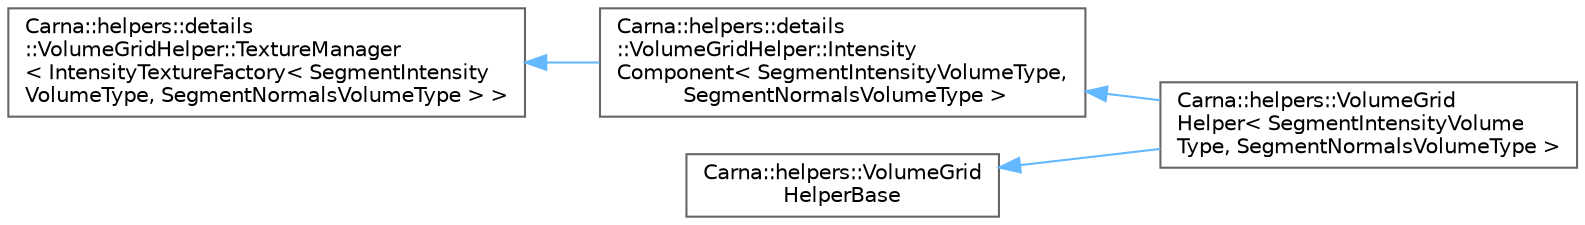 digraph "Graphical Class Hierarchy"
{
 // LATEX_PDF_SIZE
  bgcolor="transparent";
  edge [fontname=Helvetica,fontsize=10,labelfontname=Helvetica,labelfontsize=10];
  node [fontname=Helvetica,fontsize=10,shape=box,height=0.2,width=0.4];
  rankdir="LR";
  Node0 [id="Node000000",label="Carna::helpers::details\l::VolumeGridHelper::TextureManager\l\< IntensityTextureFactory\< SegmentIntensity\lVolumeType, SegmentNormalsVolumeType \> \>",height=0.2,width=0.4,color="grey40", fillcolor="white", style="filled",URL="$classCarna_1_1helpers_1_1details_1_1VolumeGridHelper_1_1TextureManager.html",tooltip=" "];
  Node0 -> Node1 [id="edge74_Node000000_Node000001",dir="back",color="steelblue1",style="solid",tooltip=" "];
  Node1 [id="Node000001",label="Carna::helpers::details\l::VolumeGridHelper::Intensity\lComponent\< SegmentIntensityVolumeType,\l SegmentNormalsVolumeType \>",height=0.2,width=0.4,color="grey40", fillcolor="white", style="filled",URL="$classCarna_1_1helpers_1_1details_1_1VolumeGridHelper_1_1IntensityComponent.html",tooltip="Defines the helpers::VolumeGridHelper component that maintains intensity volume data."];
  Node1 -> Node2 [id="edge75_Node000001_Node000002",dir="back",color="steelblue1",style="solid",tooltip=" "];
  Node2 [id="Node000002",label="Carna::helpers::VolumeGrid\lHelper\< SegmentIntensityVolume\lType, SegmentNormalsVolumeType \>",height=0.2,width=0.4,color="grey40", fillcolor="white", style="filled",URL="$classCarna_1_1helpers_1_1VolumeGridHelper.html",tooltip="Computes the partitioning of volumetric data and the corresponding normal map. Also creates scene nod..."];
  Node3 [id="Node000003",label="Carna::helpers::VolumeGrid\lHelperBase",height=0.2,width=0.4,color="grey40", fillcolor="white", style="filled",URL="$classCarna_1_1helpers_1_1VolumeGridHelperBase.html",tooltip="Defines type-parameters-independent VolumeGridHelper base interface."];
  Node3 -> Node2 [id="edge76_Node000003_Node000002",dir="back",color="steelblue1",style="solid",tooltip=" "];
}
